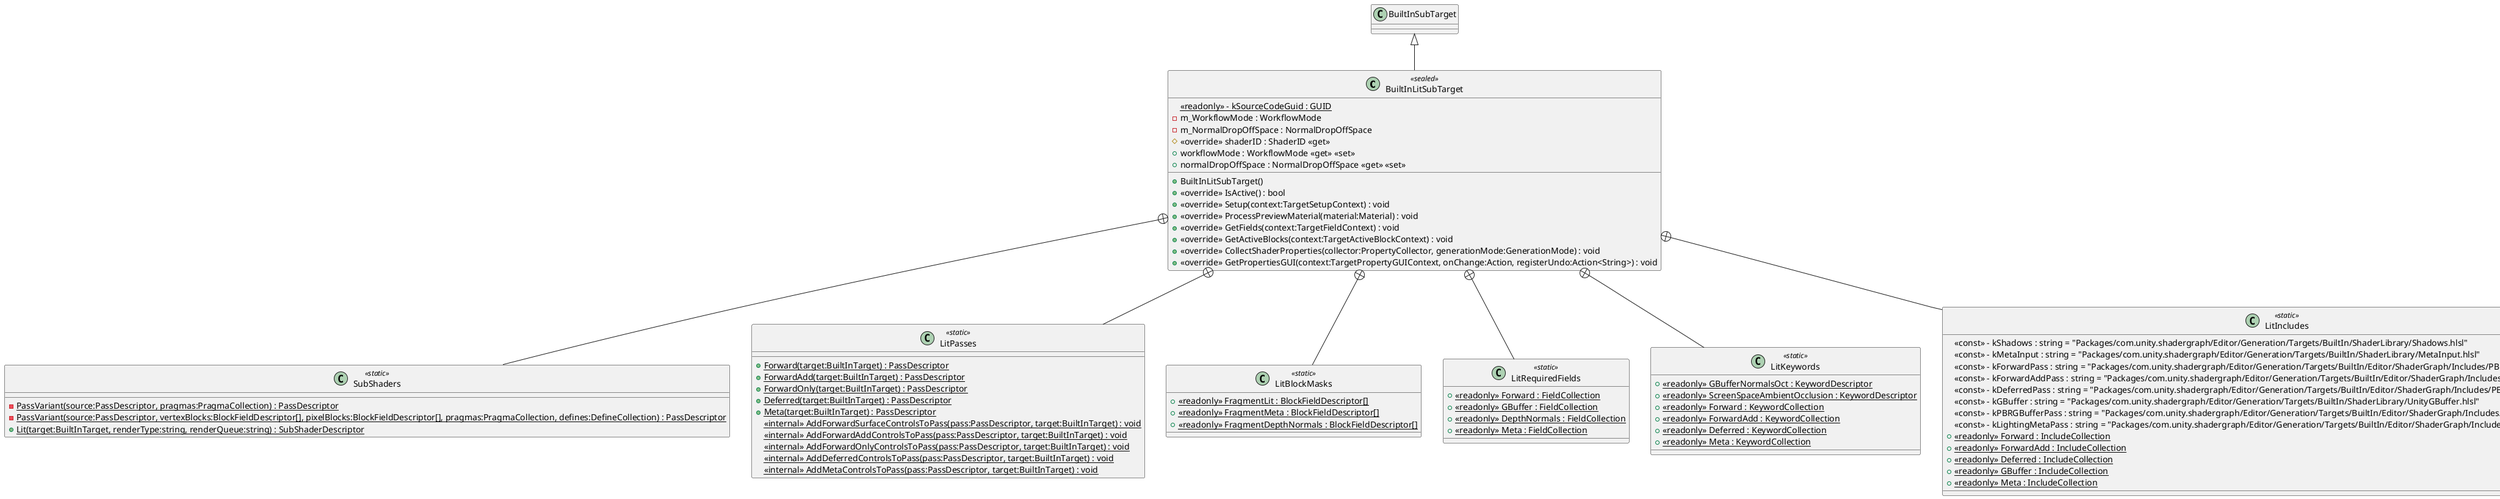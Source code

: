 @startuml
class BuiltInLitSubTarget <<sealed>> {
    {static} <<readonly>> - kSourceCodeGuid : GUID
    - m_WorkflowMode : WorkflowMode
    - m_NormalDropOffSpace : NormalDropOffSpace
    + BuiltInLitSubTarget()
    # <<override>> shaderID : ShaderID <<get>>
    + workflowMode : WorkflowMode <<get>> <<set>>
    + normalDropOffSpace : NormalDropOffSpace <<get>> <<set>>
    + <<override>> IsActive() : bool
    + <<override>> Setup(context:TargetSetupContext) : void
    + <<override>> ProcessPreviewMaterial(material:Material) : void
    + <<override>> GetFields(context:TargetFieldContext) : void
    + <<override>> GetActiveBlocks(context:TargetActiveBlockContext) : void
    + <<override>> CollectShaderProperties(collector:PropertyCollector, generationMode:GenerationMode) : void
    + <<override>> GetPropertiesGUI(context:TargetPropertyGUIContext, onChange:Action, registerUndo:Action<String>) : void
}
class SubShaders <<static>> {
    - {static} PassVariant(source:PassDescriptor, pragmas:PragmaCollection) : PassDescriptor
    - {static} PassVariant(source:PassDescriptor, vertexBlocks:BlockFieldDescriptor[], pixelBlocks:BlockFieldDescriptor[], pragmas:PragmaCollection, defines:DefineCollection) : PassDescriptor
    + {static} Lit(target:BuiltInTarget, renderType:string, renderQueue:string) : SubShaderDescriptor
}
class LitPasses <<static>> {
    + {static} Forward(target:BuiltInTarget) : PassDescriptor
    + {static} ForwardAdd(target:BuiltInTarget) : PassDescriptor
    + {static} ForwardOnly(target:BuiltInTarget) : PassDescriptor
    + {static} Deferred(target:BuiltInTarget) : PassDescriptor
    + {static} Meta(target:BuiltInTarget) : PassDescriptor
    <<internal>> {static} AddForwardSurfaceControlsToPass(pass:PassDescriptor, target:BuiltInTarget) : void
    <<internal>> {static} AddForwardAddControlsToPass(pass:PassDescriptor, target:BuiltInTarget) : void
    <<internal>> {static} AddForwardOnlyControlsToPass(pass:PassDescriptor, target:BuiltInTarget) : void
    <<internal>> {static} AddDeferredControlsToPass(pass:PassDescriptor, target:BuiltInTarget) : void
    <<internal>> {static} AddMetaControlsToPass(pass:PassDescriptor, target:BuiltInTarget) : void
}
class LitBlockMasks <<static>> {
    + {static} <<readonly>> FragmentLit : BlockFieldDescriptor[]
    + {static} <<readonly>> FragmentMeta : BlockFieldDescriptor[]
    + {static} <<readonly>> FragmentDepthNormals : BlockFieldDescriptor[]
}
class LitRequiredFields <<static>> {
    + {static} <<readonly>> Forward : FieldCollection
    + {static} <<readonly>> GBuffer : FieldCollection
    + {static} <<readonly>> DepthNormals : FieldCollection
    + {static} <<readonly>> Meta : FieldCollection
}
class LitKeywords <<static>> {
    + {static} <<readonly>> GBufferNormalsOct : KeywordDescriptor
    + {static} <<readonly>> ScreenSpaceAmbientOcclusion : KeywordDescriptor
    + {static} <<readonly>> Forward : KeywordCollection
    + {static} <<readonly>> ForwardAdd : KeywordCollection
    + {static} <<readonly>> Deferred : KeywordCollection
    + {static} <<readonly>> Meta : KeywordCollection
}
class LitIncludes <<static>> {
    <<const>> - kShadows : string = "Packages/com.unity.shadergraph/Editor/Generation/Targets/BuiltIn/ShaderLibrary/Shadows.hlsl"
    <<const>> - kMetaInput : string = "Packages/com.unity.shadergraph/Editor/Generation/Targets/BuiltIn/ShaderLibrary/MetaInput.hlsl"
    <<const>> - kForwardPass : string = "Packages/com.unity.shadergraph/Editor/Generation/Targets/BuiltIn/Editor/ShaderGraph/Includes/PBRForwardPass.hlsl"
    <<const>> - kForwardAddPass : string = "Packages/com.unity.shadergraph/Editor/Generation/Targets/BuiltIn/Editor/ShaderGraph/Includes/PBRForwardAddPass.hlsl"
    <<const>> - kDeferredPass : string = "Packages/com.unity.shadergraph/Editor/Generation/Targets/BuiltIn/Editor/ShaderGraph/Includes/PBRDeferredPass.hlsl"
    <<const>> - kGBuffer : string = "Packages/com.unity.shadergraph/Editor/Generation/Targets/BuiltIn/ShaderLibrary/UnityGBuffer.hlsl"
    <<const>> - kPBRGBufferPass : string = "Packages/com.unity.shadergraph/Editor/Generation/Targets/BuiltIn/Editor/ShaderGraph/Includes/PBRGBufferPass.hlsl"
    <<const>> - kLightingMetaPass : string = "Packages/com.unity.shadergraph/Editor/Generation/Targets/BuiltIn/Editor/ShaderGraph/Includes/LightingMetaPass.hlsl"
    + {static} <<readonly>> Forward : IncludeCollection
    + {static} <<readonly>> ForwardAdd : IncludeCollection
    + {static} <<readonly>> Deferred : IncludeCollection
    + {static} <<readonly>> GBuffer : IncludeCollection
    + {static} <<readonly>> Meta : IncludeCollection
}
BuiltInSubTarget <|-- BuiltInLitSubTarget
BuiltInLitSubTarget +-- SubShaders
BuiltInLitSubTarget +-- LitPasses
BuiltInLitSubTarget +-- LitBlockMasks
BuiltInLitSubTarget +-- LitRequiredFields
BuiltInLitSubTarget +-- LitKeywords
BuiltInLitSubTarget +-- LitIncludes
@enduml
